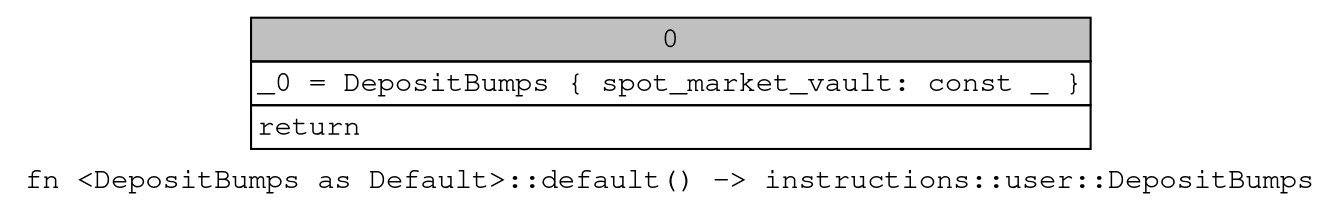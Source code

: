 digraph Mir_0_12568 {
    graph [fontname="Courier, monospace"];
    node [fontname="Courier, monospace"];
    edge [fontname="Courier, monospace"];
    label=<fn &lt;DepositBumps as Default&gt;::default() -&gt; instructions::user::DepositBumps<br align="left"/>>;
    bb0__0_12568 [shape="none", label=<<table border="0" cellborder="1" cellspacing="0"><tr><td bgcolor="gray" align="center" colspan="1">0</td></tr><tr><td align="left" balign="left">_0 = DepositBumps { spot_market_vault: const _ }<br/></td></tr><tr><td align="left">return</td></tr></table>>];
}
